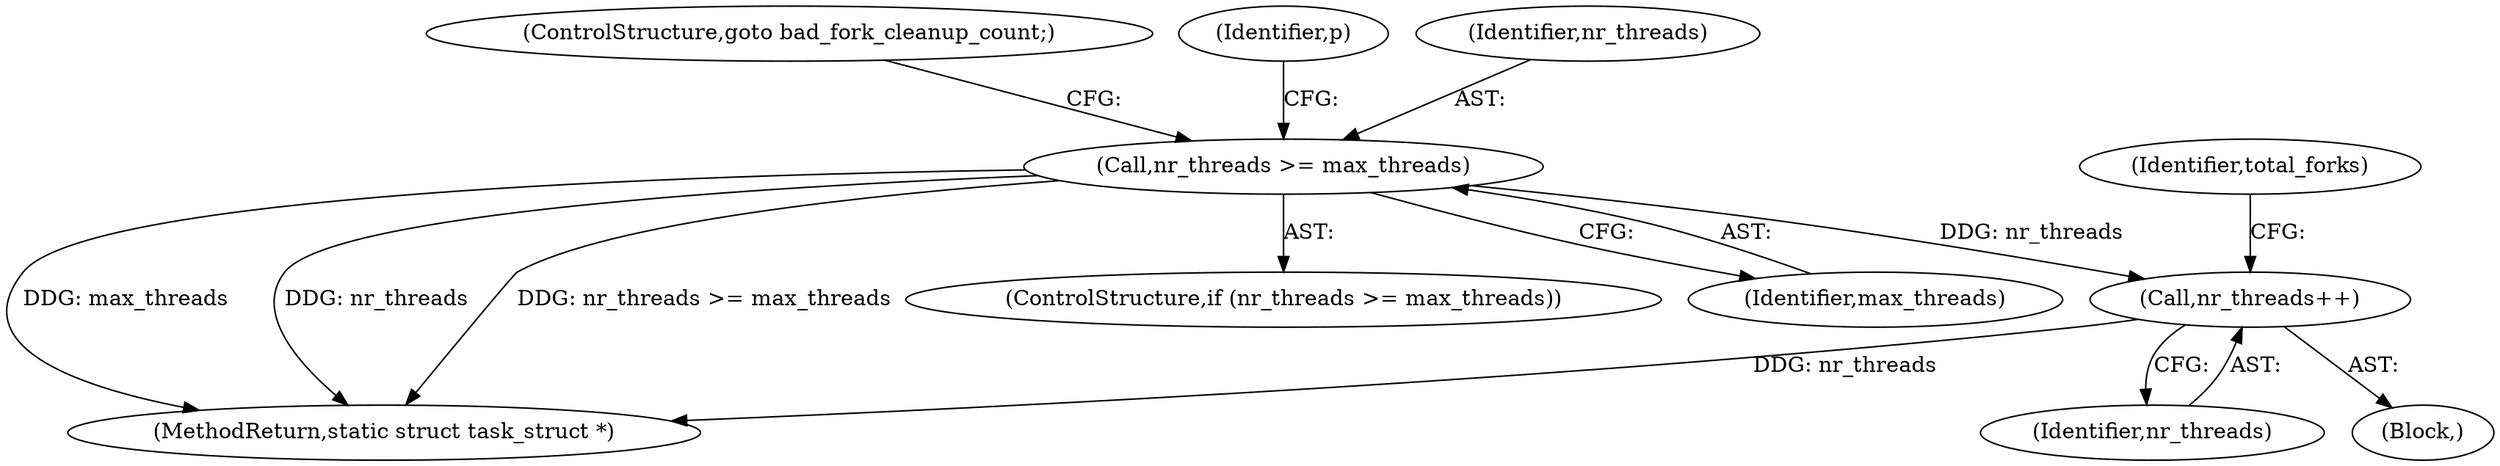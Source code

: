 digraph "0_linux_b69f2292063d2caf37ca9aec7d63ded203701bf3_1@API" {
"1001036" [label="(Call,nr_threads++)"];
"1000283" [label="(Call,nr_threads >= max_threads)"];
"1001039" [label="(Identifier,total_forks)"];
"1001036" [label="(Call,nr_threads++)"];
"1001151" [label="(MethodReturn,static struct task_struct *)"];
"1000282" [label="(ControlStructure,if (nr_threads >= max_threads))"];
"1000285" [label="(Identifier,max_threads)"];
"1000286" [label="(ControlStructure,goto bad_fork_cleanup_count;)"];
"1001037" [label="(Identifier,nr_threads)"];
"1000283" [label="(Call,nr_threads >= max_threads)"];
"1000293" [label="(Identifier,p)"];
"1000952" [label="(Block,)"];
"1000284" [label="(Identifier,nr_threads)"];
"1001036" -> "1000952"  [label="AST: "];
"1001036" -> "1001037"  [label="CFG: "];
"1001037" -> "1001036"  [label="AST: "];
"1001039" -> "1001036"  [label="CFG: "];
"1001036" -> "1001151"  [label="DDG: nr_threads"];
"1000283" -> "1001036"  [label="DDG: nr_threads"];
"1000283" -> "1000282"  [label="AST: "];
"1000283" -> "1000285"  [label="CFG: "];
"1000284" -> "1000283"  [label="AST: "];
"1000285" -> "1000283"  [label="AST: "];
"1000286" -> "1000283"  [label="CFG: "];
"1000293" -> "1000283"  [label="CFG: "];
"1000283" -> "1001151"  [label="DDG: max_threads"];
"1000283" -> "1001151"  [label="DDG: nr_threads"];
"1000283" -> "1001151"  [label="DDG: nr_threads >= max_threads"];
}
